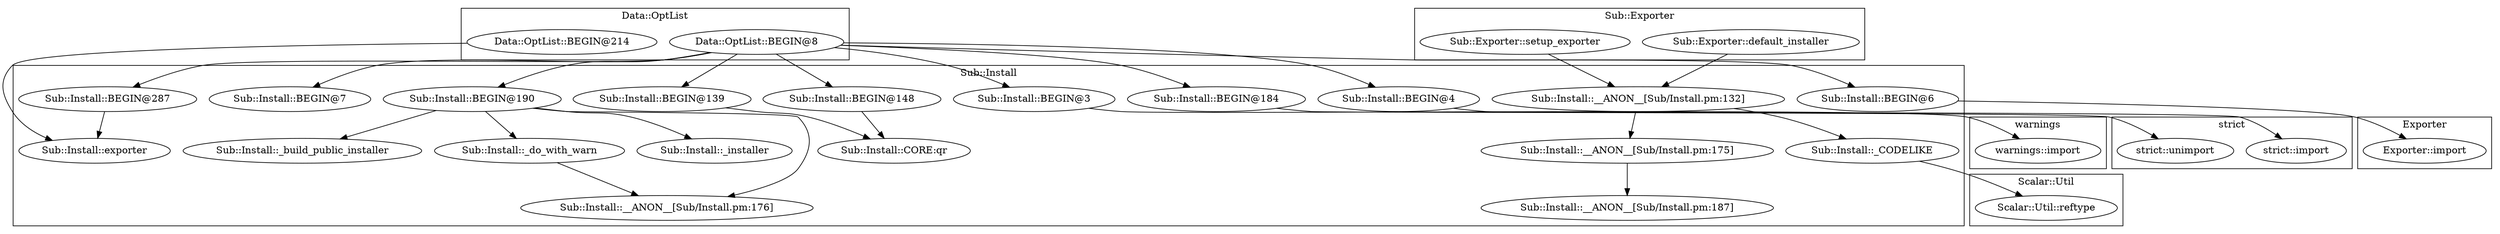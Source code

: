 digraph {
graph [overlap=false]
subgraph cluster_Sub_Exporter {
	label="Sub::Exporter";
	"Sub::Exporter::default_installer";
	"Sub::Exporter::setup_exporter";
}
subgraph cluster_warnings {
	label="warnings";
	"warnings::import";
}
subgraph cluster_Data_OptList {
	label="Data::OptList";
	"Data::OptList::BEGIN@214";
	"Data::OptList::BEGIN@8";
}
subgraph cluster_strict {
	label="strict";
	"strict::import";
	"strict::unimport";
}
subgraph cluster_Scalar_Util {
	label="Scalar::Util";
	"Scalar::Util::reftype";
}
subgraph cluster_Exporter {
	label="Exporter";
	"Exporter::import";
}
subgraph cluster_Sub_Install {
	label="Sub::Install";
	"Sub::Install::__ANON__[Sub/Install.pm:187]";
	"Sub::Install::BEGIN@148";
	"Sub::Install::_installer";
	"Sub::Install::BEGIN@3";
	"Sub::Install::BEGIN@184";
	"Sub::Install::BEGIN@6";
	"Sub::Install::__ANON__[Sub/Install.pm:175]";
	"Sub::Install::BEGIN@139";
	"Sub::Install::_CODELIKE";
	"Sub::Install::__ANON__[Sub/Install.pm:176]";
	"Sub::Install::exporter";
	"Sub::Install::BEGIN@4";
	"Sub::Install::CORE:qr";
	"Sub::Install::__ANON__[Sub/Install.pm:132]";
	"Sub::Install::_build_public_installer";
	"Sub::Install::BEGIN@287";
	"Sub::Install::_do_with_warn";
	"Sub::Install::BEGIN@190";
	"Sub::Install::BEGIN@7";
}
"Sub::Install::BEGIN@190" -> "Sub::Install::_installer";
"Sub::Install::__ANON__[Sub/Install.pm:132]" -> "Sub::Install::__ANON__[Sub/Install.pm:175]";
"Sub::Install::BEGIN@6" -> "Exporter::import";
"Data::OptList::BEGIN@8" -> "Sub::Install::BEGIN@287";
"Sub::Install::BEGIN@190" -> "Sub::Install::_do_with_warn";
"Sub::Install::_CODELIKE" -> "Scalar::Util::reftype";
"Sub::Install::__ANON__[Sub/Install.pm:175]" -> "Sub::Install::__ANON__[Sub/Install.pm:187]";
"Sub::Install::BEGIN@184" -> "strict::unimport";
"Data::OptList::BEGIN@8" -> "Sub::Install::BEGIN@3";
"Data::OptList::BEGIN@8" -> "Sub::Install::BEGIN@6";
"Sub::Install::__ANON__[Sub/Install.pm:132]" -> "Sub::Install::_CODELIKE";
"Sub::Install::_do_with_warn" -> "Sub::Install::__ANON__[Sub/Install.pm:176]";
"Sub::Install::BEGIN@190" -> "Sub::Install::__ANON__[Sub/Install.pm:176]";
"Sub::Install::BEGIN@287" -> "Sub::Install::exporter";
"Data::OptList::BEGIN@214" -> "Sub::Install::exporter";
"Data::OptList::BEGIN@8" -> "Sub::Install::BEGIN@4";
"Sub::Install::BEGIN@139" -> "Sub::Install::CORE:qr";
"Sub::Install::BEGIN@148" -> "Sub::Install::CORE:qr";
"Sub::Install::BEGIN@3" -> "warnings::import";
"Data::OptList::BEGIN@8" -> "Sub::Install::BEGIN@7";
"Data::OptList::BEGIN@8" -> "Sub::Install::BEGIN@184";
"Data::OptList::BEGIN@8" -> "Sub::Install::BEGIN@139";
"Sub::Exporter::default_installer" -> "Sub::Install::__ANON__[Sub/Install.pm:132]";
"Sub::Exporter::setup_exporter" -> "Sub::Install::__ANON__[Sub/Install.pm:132]";
"Data::OptList::BEGIN@8" -> "Sub::Install::BEGIN@190";
"Data::OptList::BEGIN@8" -> "Sub::Install::BEGIN@148";
"Sub::Install::BEGIN@190" -> "Sub::Install::_build_public_installer";
"Sub::Install::BEGIN@4" -> "strict::import";
}

